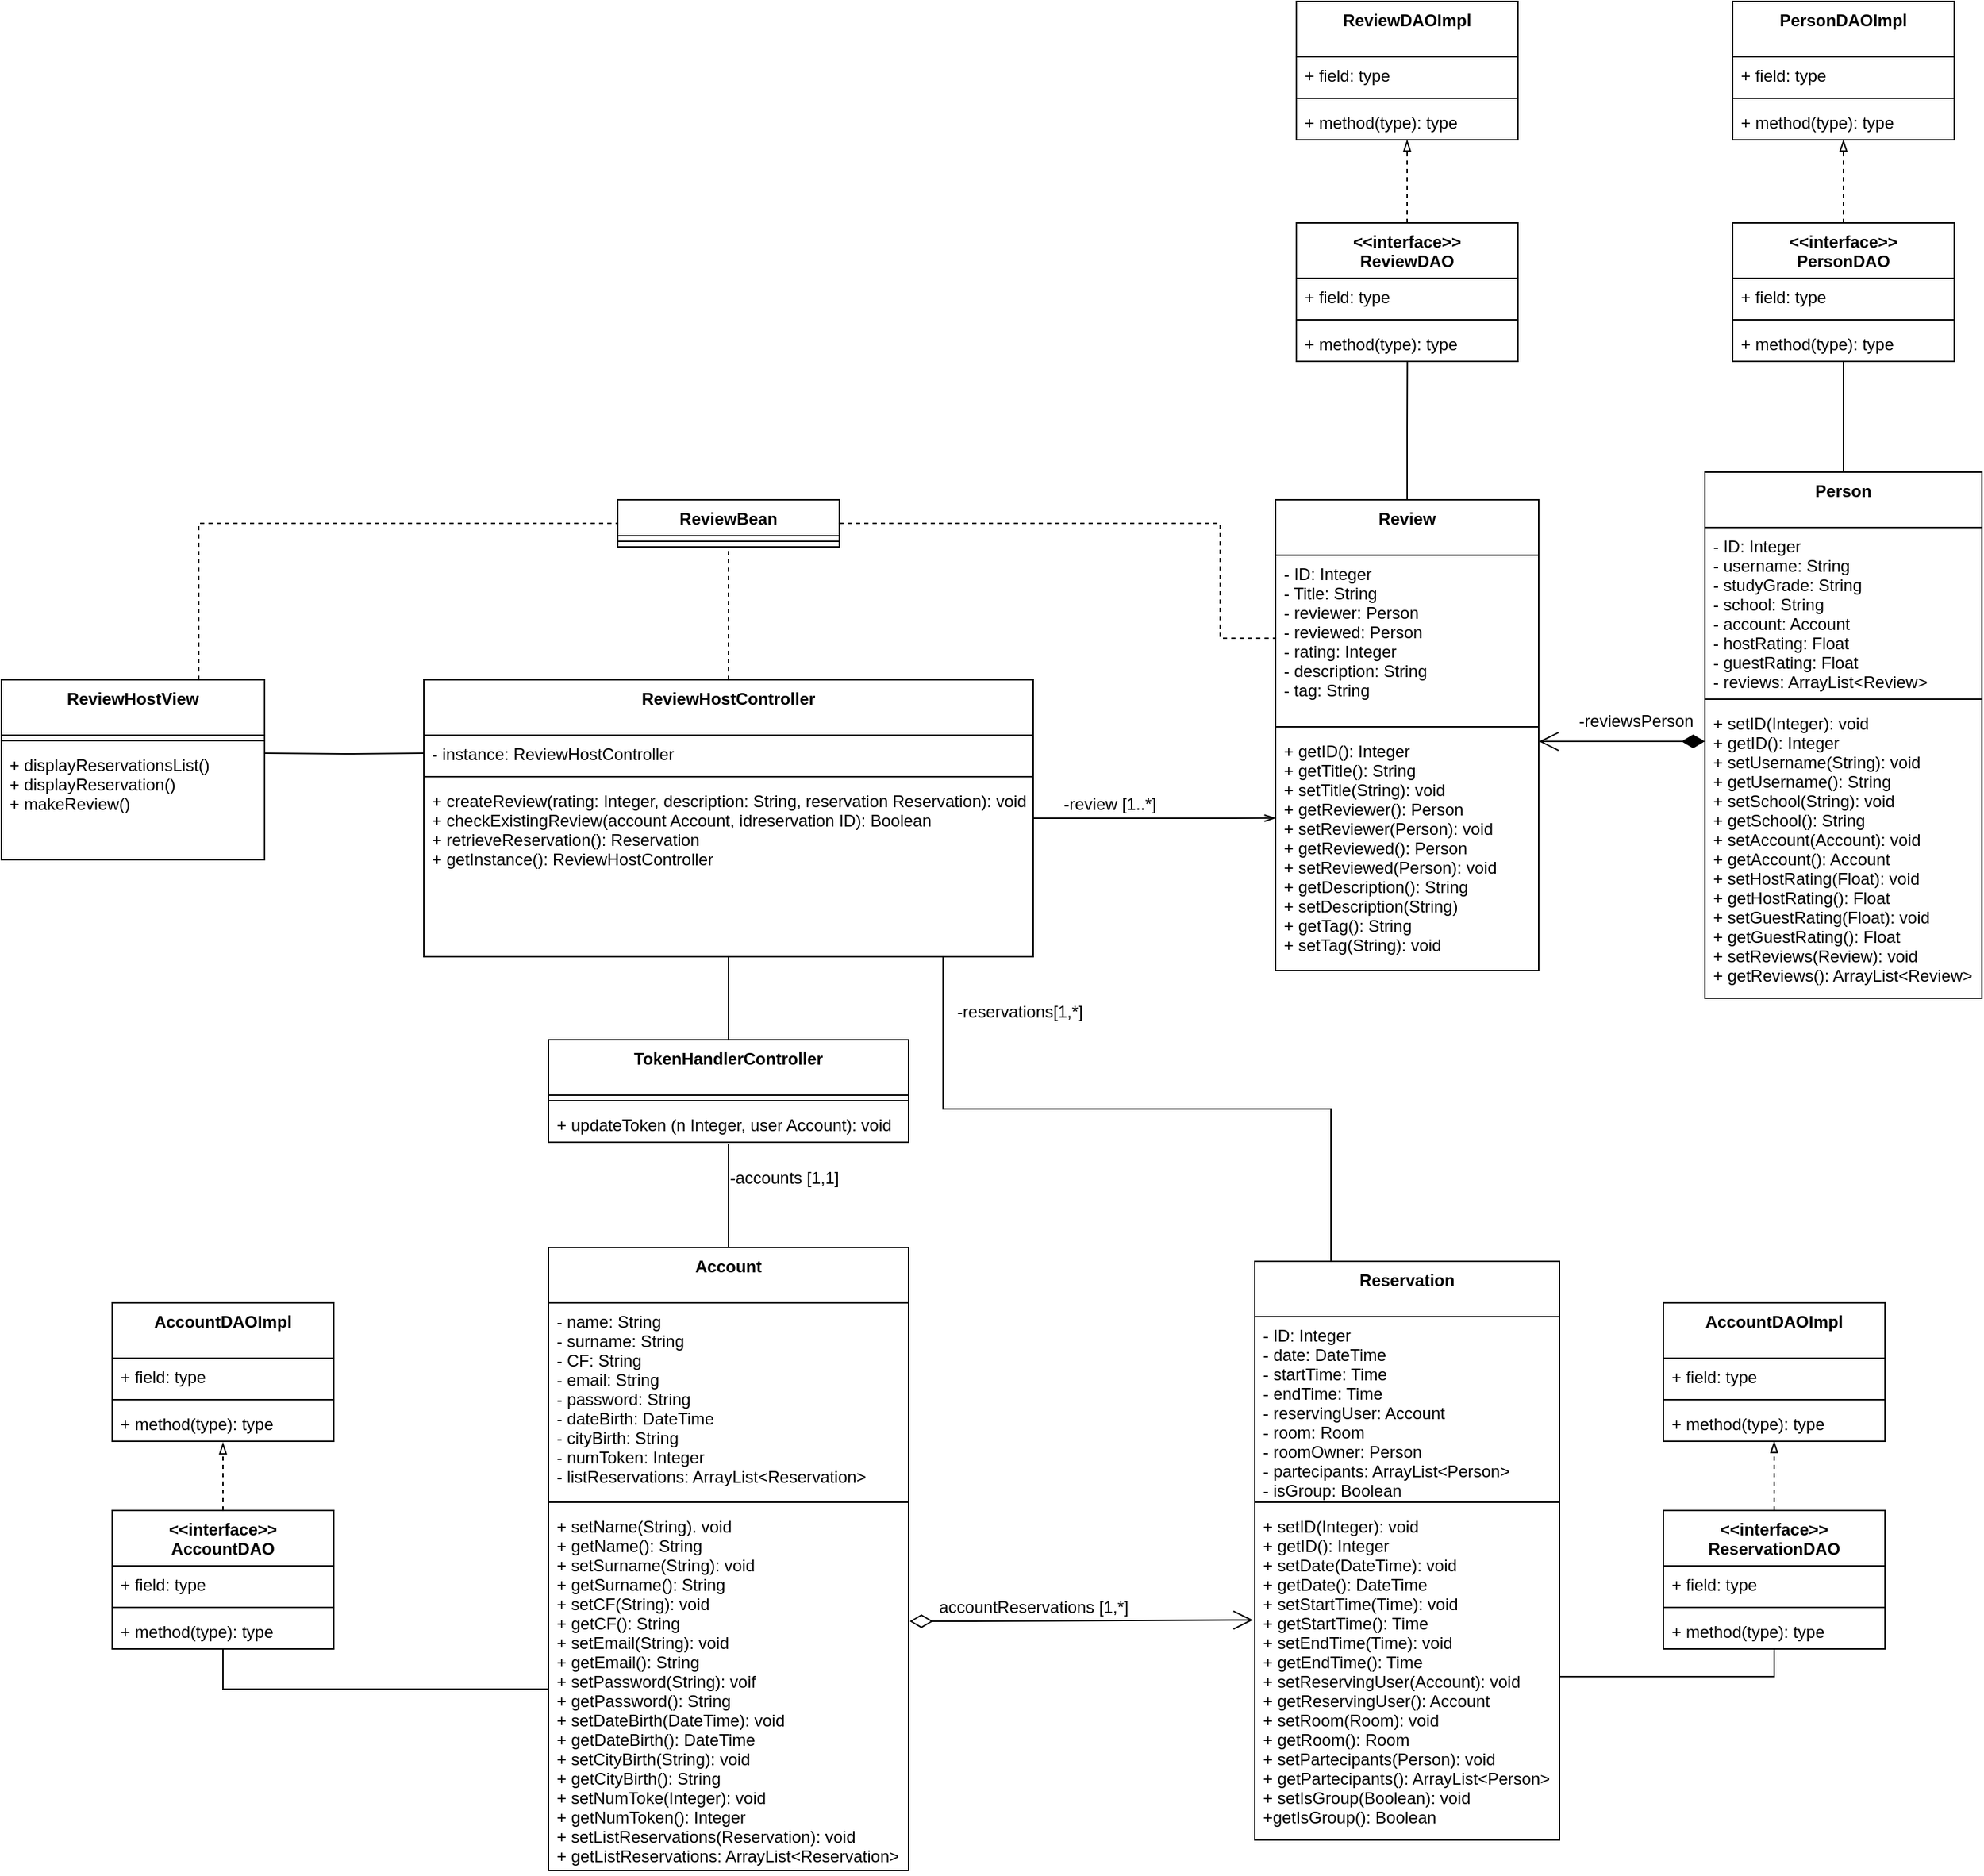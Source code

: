 <mxfile version="14.1.1" type="github">
  <diagram id="w0jWqpOduRP_DTYvotxJ" name="Page-1">
    <mxGraphModel dx="2031" dy="1916" grid="1" gridSize="10" guides="1" tooltips="1" connect="1" arrows="1" fold="1" page="1" pageScale="1" pageWidth="1169" pageHeight="827" math="0" shadow="0">
      <root>
        <mxCell id="0" />
        <mxCell id="1" parent="0" />
        <mxCell id="_ANVthijb6fyCb5TBOQM-40" style="edgeStyle=orthogonalEdgeStyle;rounded=0;orthogonalLoop=1;jettySize=auto;html=1;entryX=0;entryY=0.36;entryDx=0;entryDy=0;entryPerimeter=0;endArrow=openThin;endFill=0;" parent="1" source="_ANVthijb6fyCb5TBOQM-1" target="_ANVthijb6fyCb5TBOQM-20" edge="1">
          <mxGeometry relative="1" as="geometry" />
        </mxCell>
        <mxCell id="s_rBKiH7ntkBGgYZegSy-25" style="edgeStyle=orthogonalEdgeStyle;rounded=0;orthogonalLoop=1;jettySize=auto;html=1;entryX=0.5;entryY=1;entryDx=0;entryDy=0;endArrow=none;endFill=0;dashed=1;" parent="1" source="_ANVthijb6fyCb5TBOQM-1" target="_ANVthijb6fyCb5TBOQM-21" edge="1">
          <mxGeometry relative="1" as="geometry" />
        </mxCell>
        <mxCell id="_ANVthijb6fyCb5TBOQM-1" value="ReviewHostController" style="swimlane;fontStyle=1;align=center;verticalAlign=top;childLayout=stackLayout;horizontal=1;startSize=40;horizontalStack=0;resizeParent=1;resizeParentMax=0;resizeLast=0;collapsible=1;marginBottom=0;" parent="1" vertex="1">
          <mxGeometry x="755" y="-190" width="440" height="200" as="geometry">
            <mxRectangle x="490" y="250" width="160" height="40" as="alternateBounds" />
          </mxGeometry>
        </mxCell>
        <mxCell id="_ANVthijb6fyCb5TBOQM-2" value="- instance: ReviewHostController" style="text;strokeColor=none;fillColor=none;align=left;verticalAlign=top;spacingLeft=4;spacingRight=4;overflow=hidden;rotatable=0;points=[[0,0.5],[1,0.5]];portConstraint=eastwest;" parent="_ANVthijb6fyCb5TBOQM-1" vertex="1">
          <mxGeometry y="40" width="440" height="26" as="geometry" />
        </mxCell>
        <mxCell id="_ANVthijb6fyCb5TBOQM-3" value="" style="line;strokeWidth=1;fillColor=none;align=left;verticalAlign=middle;spacingTop=-1;spacingLeft=3;spacingRight=3;rotatable=0;labelPosition=right;points=[];portConstraint=eastwest;" parent="_ANVthijb6fyCb5TBOQM-1" vertex="1">
          <mxGeometry y="66" width="440" height="8" as="geometry" />
        </mxCell>
        <mxCell id="_ANVthijb6fyCb5TBOQM-4" value="+ createReview(rating: Integer, description: String, reservation Reservation): void&#xa;+ checkExistingReview(account Account, idreservation ID): Boolean&#xa;+ retrieveReservation(): Reservation&#xa;+ getInstance(): ReviewHostController" style="text;strokeColor=none;fillColor=none;align=left;verticalAlign=top;spacingLeft=4;spacingRight=4;overflow=hidden;rotatable=0;points=[[0,0.5],[1,0.5]];portConstraint=eastwest;" parent="_ANVthijb6fyCb5TBOQM-1" vertex="1">
          <mxGeometry y="74" width="440" height="126" as="geometry" />
        </mxCell>
        <mxCell id="s_rBKiH7ntkBGgYZegSy-26" style="edgeStyle=orthogonalEdgeStyle;rounded=0;orthogonalLoop=1;jettySize=auto;html=1;entryX=0;entryY=0.5;entryDx=0;entryDy=0;dashed=1;endArrow=none;endFill=0;exitX=0.75;exitY=0;exitDx=0;exitDy=0;" parent="1" source="_ANVthijb6fyCb5TBOQM-5" target="_ANVthijb6fyCb5TBOQM-21" edge="1">
          <mxGeometry relative="1" as="geometry" />
        </mxCell>
        <mxCell id="_ANVthijb6fyCb5TBOQM-5" value="ReviewHostView" style="swimlane;fontStyle=1;align=center;verticalAlign=top;childLayout=stackLayout;horizontal=1;startSize=40;horizontalStack=0;resizeParent=1;resizeParentMax=0;resizeLast=0;collapsible=1;marginBottom=0;" parent="1" vertex="1">
          <mxGeometry x="450" y="-190" width="190" height="130" as="geometry">
            <mxRectangle x="490" y="250" width="160" height="40" as="alternateBounds" />
          </mxGeometry>
        </mxCell>
        <mxCell id="_ANVthijb6fyCb5TBOQM-7" value="" style="line;strokeWidth=1;fillColor=none;align=left;verticalAlign=middle;spacingTop=-1;spacingLeft=3;spacingRight=3;rotatable=0;labelPosition=right;points=[];portConstraint=eastwest;" parent="_ANVthijb6fyCb5TBOQM-5" vertex="1">
          <mxGeometry y="40" width="190" height="8" as="geometry" />
        </mxCell>
        <mxCell id="_ANVthijb6fyCb5TBOQM-8" value="+ displayReservationsList()&#xa;+ displayReservation()&#xa;+ makeReview()&#xa;" style="text;strokeColor=none;fillColor=none;align=left;verticalAlign=top;spacingLeft=4;spacingRight=4;overflow=hidden;rotatable=0;points=[[0,0.5],[1,0.5]];portConstraint=eastwest;" parent="_ANVthijb6fyCb5TBOQM-5" vertex="1">
          <mxGeometry y="48" width="190" height="82" as="geometry" />
        </mxCell>
        <mxCell id="s_rBKiH7ntkBGgYZegSy-31" style="edgeStyle=orthogonalEdgeStyle;rounded=0;orthogonalLoop=1;jettySize=auto;html=1;entryX=0.5;entryY=1.004;entryDx=0;entryDy=0;entryPerimeter=0;endArrow=none;endFill=0;" parent="1" source="_ANVthijb6fyCb5TBOQM-9" target="_ANVthijb6fyCb5TBOQM-4" edge="1">
          <mxGeometry relative="1" as="geometry" />
        </mxCell>
        <mxCell id="_ANVthijb6fyCb5TBOQM-9" value="TokenHandlerController" style="swimlane;fontStyle=1;align=center;verticalAlign=top;childLayout=stackLayout;horizontal=1;startSize=40;horizontalStack=0;resizeParent=1;resizeParentMax=0;resizeLast=0;collapsible=1;marginBottom=0;" parent="1" vertex="1">
          <mxGeometry x="845" y="70" width="260" height="74" as="geometry">
            <mxRectangle x="490" y="250" width="160" height="40" as="alternateBounds" />
          </mxGeometry>
        </mxCell>
        <mxCell id="_ANVthijb6fyCb5TBOQM-11" value="" style="line;strokeWidth=1;fillColor=none;align=left;verticalAlign=middle;spacingTop=-1;spacingLeft=3;spacingRight=3;rotatable=0;labelPosition=right;points=[];portConstraint=eastwest;" parent="_ANVthijb6fyCb5TBOQM-9" vertex="1">
          <mxGeometry y="40" width="260" height="8" as="geometry" />
        </mxCell>
        <mxCell id="_ANVthijb6fyCb5TBOQM-12" value="+ updateToken (n Integer, user Account): void&#xa;" style="text;strokeColor=none;fillColor=none;align=left;verticalAlign=top;spacingLeft=4;spacingRight=4;overflow=hidden;rotatable=0;points=[[0,0.5],[1,0.5]];portConstraint=eastwest;" parent="_ANVthijb6fyCb5TBOQM-9" vertex="1">
          <mxGeometry y="48" width="260" height="26" as="geometry" />
        </mxCell>
        <mxCell id="s_rBKiH7ntkBGgYZegSy-29" style="edgeStyle=orthogonalEdgeStyle;rounded=0;orthogonalLoop=1;jettySize=auto;html=1;entryX=0.5;entryY=1.038;entryDx=0;entryDy=0;entryPerimeter=0;endArrow=none;endFill=0;" parent="1" source="_ANVthijb6fyCb5TBOQM-13" target="_ANVthijb6fyCb5TBOQM-12" edge="1">
          <mxGeometry relative="1" as="geometry" />
        </mxCell>
        <mxCell id="_ANVthijb6fyCb5TBOQM-13" value="Account" style="swimlane;fontStyle=1;align=center;verticalAlign=top;childLayout=stackLayout;horizontal=1;startSize=40;horizontalStack=0;resizeParent=1;resizeParentMax=0;resizeLast=0;collapsible=1;marginBottom=0;" parent="1" vertex="1">
          <mxGeometry x="845" y="220" width="260" height="450" as="geometry" />
        </mxCell>
        <mxCell id="_ANVthijb6fyCb5TBOQM-14" value="- name: String&#xa;- surname: String&#xa;- CF: String&#xa;- email: String&#xa;- password: String&#xa;- dateBirth: DateTime&#xa;- cityBirth: String&#xa;- numToken: Integer&#xa;- listReservations: ArrayList&lt;Reservation&gt;" style="text;strokeColor=none;fillColor=none;align=left;verticalAlign=top;spacingLeft=4;spacingRight=4;overflow=hidden;rotatable=0;points=[[0,0.5],[1,0.5]];portConstraint=eastwest;" parent="_ANVthijb6fyCb5TBOQM-13" vertex="1">
          <mxGeometry y="40" width="260" height="140" as="geometry" />
        </mxCell>
        <mxCell id="_ANVthijb6fyCb5TBOQM-15" value="" style="line;strokeWidth=1;fillColor=none;align=left;verticalAlign=middle;spacingTop=-1;spacingLeft=3;spacingRight=3;rotatable=0;labelPosition=right;points=[];portConstraint=eastwest;" parent="_ANVthijb6fyCb5TBOQM-13" vertex="1">
          <mxGeometry y="180" width="260" height="8" as="geometry" />
        </mxCell>
        <mxCell id="_ANVthijb6fyCb5TBOQM-16" value="+ setName(String). void&#xa;+ getName(): String&#xa;+ setSurname(String): void&#xa;+ getSurname(): String&#xa;+ setCF(String): void&#xa;+ getCF(): String&#xa;+ setEmail(String): void&#xa;+ getEmail(): String&#xa;+ setPassword(String): voif&#xa;+ getPassword(): String&#xa;+ setDateBirth(DateTime): void&#xa;+ getDateBirth(): DateTime&#xa;+ setCityBirth(String): void&#xa;+ getCityBirth(): String&#xa;+ setNumToke(Integer): void&#xa;+ getNumToken(): Integer&#xa;+ setListReservations(Reservation): void&#xa;+ getListReservations: ArrayList&lt;Reservation&gt;&#xa;&#xa;" style="text;strokeColor=none;fillColor=none;align=left;verticalAlign=top;spacingLeft=4;spacingRight=4;overflow=hidden;rotatable=0;points=[[0,0.5],[1,0.5]];portConstraint=eastwest;" parent="_ANVthijb6fyCb5TBOQM-13" vertex="1">
          <mxGeometry y="188" width="260" height="262" as="geometry" />
        </mxCell>
        <mxCell id="_ANVthijb6fyCb5TBOQM-36" style="edgeStyle=orthogonalEdgeStyle;rounded=0;orthogonalLoop=1;jettySize=auto;html=1;entryX=0.501;entryY=1;entryDx=0;entryDy=0;entryPerimeter=0;endArrow=none;endFill=0;exitX=0.5;exitY=0;exitDx=0;exitDy=0;" parent="1" source="_ANVthijb6fyCb5TBOQM-17" target="_ANVthijb6fyCb5TBOQM-31" edge="1">
          <mxGeometry relative="1" as="geometry" />
        </mxCell>
        <mxCell id="_ANVthijb6fyCb5TBOQM-17" value="Review" style="swimlane;fontStyle=1;align=center;verticalAlign=top;childLayout=stackLayout;horizontal=1;startSize=40;horizontalStack=0;resizeParent=1;resizeParentMax=0;resizeLast=0;collapsible=1;marginBottom=0;" parent="1" vertex="1">
          <mxGeometry x="1370" y="-320" width="190" height="340" as="geometry" />
        </mxCell>
        <mxCell id="_ANVthijb6fyCb5TBOQM-18" value="- ID: Integer&#xa;- Title: String&#xa;- reviewer: Person&#xa;- reviewed: Person&#xa;- rating: Integer&#xa;- description: String&#xa;- tag: String" style="text;strokeColor=none;fillColor=none;align=left;verticalAlign=top;spacingLeft=4;spacingRight=4;overflow=hidden;rotatable=0;points=[[0,0.5],[1,0.5]];portConstraint=eastwest;" parent="_ANVthijb6fyCb5TBOQM-17" vertex="1">
          <mxGeometry y="40" width="190" height="120" as="geometry" />
        </mxCell>
        <mxCell id="_ANVthijb6fyCb5TBOQM-19" value="" style="line;strokeWidth=1;fillColor=none;align=left;verticalAlign=middle;spacingTop=-1;spacingLeft=3;spacingRight=3;rotatable=0;labelPosition=right;points=[];portConstraint=eastwest;" parent="_ANVthijb6fyCb5TBOQM-17" vertex="1">
          <mxGeometry y="160" width="190" height="8" as="geometry" />
        </mxCell>
        <mxCell id="_ANVthijb6fyCb5TBOQM-20" value="+ getID(): Integer&#xa;+ getTitle(): String&#xa;+ setTitle(String): void&#xa;+ getReviewer(): Person&#xa;+ setReviewer(Person): void&#xa;+ getReviewed(): Person&#xa;+ setReviewed(Person): void&#xa;+ getDescription(): String&#xa;+ setDescription(String)&#xa;+ getTag(): String&#xa;+ setTag(String): void" style="text;strokeColor=none;fillColor=none;align=left;verticalAlign=top;spacingLeft=4;spacingRight=4;overflow=hidden;rotatable=0;points=[[0,0.5],[1,0.5]];portConstraint=eastwest;" parent="_ANVthijb6fyCb5TBOQM-17" vertex="1">
          <mxGeometry y="168" width="190" height="172" as="geometry" />
        </mxCell>
        <mxCell id="s_rBKiH7ntkBGgYZegSy-27" style="edgeStyle=orthogonalEdgeStyle;rounded=0;orthogonalLoop=1;jettySize=auto;html=1;entryX=0;entryY=0.5;entryDx=0;entryDy=0;dashed=1;endArrow=none;endFill=0;" parent="1" source="_ANVthijb6fyCb5TBOQM-21" target="_ANVthijb6fyCb5TBOQM-18" edge="1">
          <mxGeometry relative="1" as="geometry">
            <Array as="points">
              <mxPoint x="1330" y="-303" />
              <mxPoint x="1330" y="-220" />
            </Array>
          </mxGeometry>
        </mxCell>
        <mxCell id="_ANVthijb6fyCb5TBOQM-21" value="ReviewBean" style="swimlane;fontStyle=1;align=center;verticalAlign=top;childLayout=stackLayout;horizontal=1;startSize=26;horizontalStack=0;resizeParent=1;resizeParentMax=0;resizeLast=0;collapsible=1;marginBottom=0;" parent="1" vertex="1">
          <mxGeometry x="895" y="-320" width="160" height="34" as="geometry" />
        </mxCell>
        <mxCell id="_ANVthijb6fyCb5TBOQM-22" value="" style="line;strokeWidth=1;fillColor=none;align=left;verticalAlign=middle;spacingTop=-1;spacingLeft=3;spacingRight=3;rotatable=0;labelPosition=right;points=[];portConstraint=eastwest;" parent="_ANVthijb6fyCb5TBOQM-21" vertex="1">
          <mxGeometry y="26" width="160" height="8" as="geometry" />
        </mxCell>
        <mxCell id="_ANVthijb6fyCb5TBOQM-28" value="&lt;&lt;interface&gt;&gt;&#xa;ReviewDAO" style="swimlane;fontStyle=1;align=center;verticalAlign=top;childLayout=stackLayout;horizontal=1;startSize=40;horizontalStack=0;resizeParent=1;resizeParentMax=0;resizeLast=0;collapsible=1;marginBottom=0;" parent="1" vertex="1">
          <mxGeometry x="1385" y="-520" width="160" height="100" as="geometry">
            <mxRectangle x="490" y="250" width="160" height="40" as="alternateBounds" />
          </mxGeometry>
        </mxCell>
        <mxCell id="_ANVthijb6fyCb5TBOQM-29" value="+ field: type" style="text;strokeColor=none;fillColor=none;align=left;verticalAlign=top;spacingLeft=4;spacingRight=4;overflow=hidden;rotatable=0;points=[[0,0.5],[1,0.5]];portConstraint=eastwest;" parent="_ANVthijb6fyCb5TBOQM-28" vertex="1">
          <mxGeometry y="40" width="160" height="26" as="geometry" />
        </mxCell>
        <mxCell id="_ANVthijb6fyCb5TBOQM-30" value="" style="line;strokeWidth=1;fillColor=none;align=left;verticalAlign=middle;spacingTop=-1;spacingLeft=3;spacingRight=3;rotatable=0;labelPosition=right;points=[];portConstraint=eastwest;" parent="_ANVthijb6fyCb5TBOQM-28" vertex="1">
          <mxGeometry y="66" width="160" height="8" as="geometry" />
        </mxCell>
        <mxCell id="_ANVthijb6fyCb5TBOQM-31" value="+ method(type): type" style="text;strokeColor=none;fillColor=none;align=left;verticalAlign=top;spacingLeft=4;spacingRight=4;overflow=hidden;rotatable=0;points=[[0,0.5],[1,0.5]];portConstraint=eastwest;" parent="_ANVthijb6fyCb5TBOQM-28" vertex="1">
          <mxGeometry y="74" width="160" height="26" as="geometry" />
        </mxCell>
        <mxCell id="_ANVthijb6fyCb5TBOQM-39" style="edgeStyle=orthogonalEdgeStyle;rounded=0;orthogonalLoop=1;jettySize=auto;html=1;endArrow=blockThin;endFill=0;dashed=1;exitX=0.5;exitY=0;exitDx=0;exitDy=0;" parent="1" source="_ANVthijb6fyCb5TBOQM-28" target="_ANVthijb6fyCb5TBOQM-32" edge="1">
          <mxGeometry relative="1" as="geometry" />
        </mxCell>
        <mxCell id="_ANVthijb6fyCb5TBOQM-32" value="ReviewDAOImpl" style="swimlane;fontStyle=1;align=center;verticalAlign=top;childLayout=stackLayout;horizontal=1;startSize=40;horizontalStack=0;resizeParent=1;resizeParentMax=0;resizeLast=0;collapsible=1;marginBottom=0;" parent="1" vertex="1">
          <mxGeometry x="1385" y="-680" width="160" height="100" as="geometry">
            <mxRectangle x="490" y="250" width="160" height="40" as="alternateBounds" />
          </mxGeometry>
        </mxCell>
        <mxCell id="_ANVthijb6fyCb5TBOQM-33" value="+ field: type" style="text;strokeColor=none;fillColor=none;align=left;verticalAlign=top;spacingLeft=4;spacingRight=4;overflow=hidden;rotatable=0;points=[[0,0.5],[1,0.5]];portConstraint=eastwest;" parent="_ANVthijb6fyCb5TBOQM-32" vertex="1">
          <mxGeometry y="40" width="160" height="26" as="geometry" />
        </mxCell>
        <mxCell id="_ANVthijb6fyCb5TBOQM-34" value="" style="line;strokeWidth=1;fillColor=none;align=left;verticalAlign=middle;spacingTop=-1;spacingLeft=3;spacingRight=3;rotatable=0;labelPosition=right;points=[];portConstraint=eastwest;" parent="_ANVthijb6fyCb5TBOQM-32" vertex="1">
          <mxGeometry y="66" width="160" height="8" as="geometry" />
        </mxCell>
        <mxCell id="_ANVthijb6fyCb5TBOQM-35" value="+ method(type): type" style="text;strokeColor=none;fillColor=none;align=left;verticalAlign=top;spacingLeft=4;spacingRight=4;overflow=hidden;rotatable=0;points=[[0,0.5],[1,0.5]];portConstraint=eastwest;" parent="_ANVthijb6fyCb5TBOQM-32" vertex="1">
          <mxGeometry y="74" width="160" height="26" as="geometry" />
        </mxCell>
        <mxCell id="_ANVthijb6fyCb5TBOQM-41" value="-review [1..*]" style="text;html=1;align=center;verticalAlign=middle;resizable=0;points=[];autosize=1;" parent="1" vertex="1">
          <mxGeometry x="1210" y="-110" width="80" height="20" as="geometry" />
        </mxCell>
        <mxCell id="_ANVthijb6fyCb5TBOQM-46" style="edgeStyle=orthogonalEdgeStyle;rounded=0;orthogonalLoop=1;jettySize=auto;html=1;entryX=0;entryY=0.5;entryDx=0;entryDy=0;endArrow=none;endFill=0;" parent="1" target="_ANVthijb6fyCb5TBOQM-2" edge="1">
          <mxGeometry relative="1" as="geometry">
            <mxPoint x="640" y="-137" as="sourcePoint" />
          </mxGeometry>
        </mxCell>
        <mxCell id="_ANVthijb6fyCb5TBOQM-47" value="Person" style="swimlane;fontStyle=1;align=center;verticalAlign=top;childLayout=stackLayout;horizontal=1;startSize=40;horizontalStack=0;resizeParent=1;resizeParentMax=0;resizeLast=0;collapsible=1;marginBottom=0;" parent="1" vertex="1">
          <mxGeometry x="1680" y="-340" width="200" height="380" as="geometry" />
        </mxCell>
        <mxCell id="_ANVthijb6fyCb5TBOQM-48" value="- ID: Integer&#xa;- username: String&#xa;- studyGrade: String&#xa;- school: String&#xa;- account: Account&#xa;- hostRating: Float&#xa;- guestRating: Float&#xa;- reviews: ArrayList&lt;Review&gt;" style="text;strokeColor=none;fillColor=none;align=left;verticalAlign=top;spacingLeft=4;spacingRight=4;overflow=hidden;rotatable=0;points=[[0,0.5],[1,0.5]];portConstraint=eastwest;" parent="_ANVthijb6fyCb5TBOQM-47" vertex="1">
          <mxGeometry y="40" width="200" height="120" as="geometry" />
        </mxCell>
        <mxCell id="_ANVthijb6fyCb5TBOQM-49" value="" style="line;strokeWidth=1;fillColor=none;align=left;verticalAlign=middle;spacingTop=-1;spacingLeft=3;spacingRight=3;rotatable=0;labelPosition=right;points=[];portConstraint=eastwest;" parent="_ANVthijb6fyCb5TBOQM-47" vertex="1">
          <mxGeometry y="160" width="200" height="8" as="geometry" />
        </mxCell>
        <mxCell id="_ANVthijb6fyCb5TBOQM-50" value="+ setID(Integer): void&#xa;+ getID(): Integer&#xa;+ setUsername(String): void&#xa;+ getUsername(): String&#xa;+ setSchool(String): void&#xa;+ getSchool(): String&#xa;+ setAccount(Account): void&#xa;+ getAccount(): Account&#xa;+ setHostRating(Float): void&#xa;+ getHostRating(): Float&#xa;+ setGuestRating(Float): void&#xa;+ getGuestRating(): Float&#xa;+ setReviews(Review): void&#xa;+ getReviews(): ArrayList&lt;Review&gt;" style="text;strokeColor=none;fillColor=none;align=left;verticalAlign=top;spacingLeft=4;spacingRight=4;overflow=hidden;rotatable=0;points=[[0,0.5],[1,0.5]];portConstraint=eastwest;" parent="_ANVthijb6fyCb5TBOQM-47" vertex="1">
          <mxGeometry y="168" width="200" height="212" as="geometry" />
        </mxCell>
        <mxCell id="_ANVthijb6fyCb5TBOQM-56" style="edgeStyle=orthogonalEdgeStyle;rounded=0;orthogonalLoop=1;jettySize=auto;html=1;entryX=0.5;entryY=0;entryDx=0;entryDy=0;endArrow=none;endFill=0;exitX=0.5;exitY=1.02;exitDx=0;exitDy=0;exitPerimeter=0;" parent="1" source="_ANVthijb6fyCb5TBOQM-55" target="_ANVthijb6fyCb5TBOQM-47" edge="1">
          <mxGeometry relative="1" as="geometry" />
        </mxCell>
        <mxCell id="_ANVthijb6fyCb5TBOQM-52" value="&lt;&lt;interface&gt;&gt;&#xa;PersonDAO" style="swimlane;fontStyle=1;align=center;verticalAlign=top;childLayout=stackLayout;horizontal=1;startSize=40;horizontalStack=0;resizeParent=1;resizeParentMax=0;resizeLast=0;collapsible=1;marginBottom=0;" parent="1" vertex="1">
          <mxGeometry x="1700" y="-520" width="160" height="100" as="geometry">
            <mxRectangle x="490" y="250" width="160" height="40" as="alternateBounds" />
          </mxGeometry>
        </mxCell>
        <mxCell id="_ANVthijb6fyCb5TBOQM-53" value="+ field: type" style="text;strokeColor=none;fillColor=none;align=left;verticalAlign=top;spacingLeft=4;spacingRight=4;overflow=hidden;rotatable=0;points=[[0,0.5],[1,0.5]];portConstraint=eastwest;" parent="_ANVthijb6fyCb5TBOQM-52" vertex="1">
          <mxGeometry y="40" width="160" height="26" as="geometry" />
        </mxCell>
        <mxCell id="_ANVthijb6fyCb5TBOQM-54" value="" style="line;strokeWidth=1;fillColor=none;align=left;verticalAlign=middle;spacingTop=-1;spacingLeft=3;spacingRight=3;rotatable=0;labelPosition=right;points=[];portConstraint=eastwest;" parent="_ANVthijb6fyCb5TBOQM-52" vertex="1">
          <mxGeometry y="66" width="160" height="8" as="geometry" />
        </mxCell>
        <mxCell id="_ANVthijb6fyCb5TBOQM-55" value="+ method(type): type" style="text;strokeColor=none;fillColor=none;align=left;verticalAlign=top;spacingLeft=4;spacingRight=4;overflow=hidden;rotatable=0;points=[[0,0.5],[1,0.5]];portConstraint=eastwest;" parent="_ANVthijb6fyCb5TBOQM-52" vertex="1">
          <mxGeometry y="74" width="160" height="26" as="geometry" />
        </mxCell>
        <mxCell id="_ANVthijb6fyCb5TBOQM-57" value="PersonDAOImpl" style="swimlane;fontStyle=1;align=center;verticalAlign=top;childLayout=stackLayout;horizontal=1;startSize=40;horizontalStack=0;resizeParent=1;resizeParentMax=0;resizeLast=0;collapsible=1;marginBottom=0;" parent="1" vertex="1">
          <mxGeometry x="1700" y="-680" width="160" height="100" as="geometry">
            <mxRectangle x="490" y="250" width="160" height="40" as="alternateBounds" />
          </mxGeometry>
        </mxCell>
        <mxCell id="_ANVthijb6fyCb5TBOQM-58" value="+ field: type" style="text;strokeColor=none;fillColor=none;align=left;verticalAlign=top;spacingLeft=4;spacingRight=4;overflow=hidden;rotatable=0;points=[[0,0.5],[1,0.5]];portConstraint=eastwest;" parent="_ANVthijb6fyCb5TBOQM-57" vertex="1">
          <mxGeometry y="40" width="160" height="26" as="geometry" />
        </mxCell>
        <mxCell id="_ANVthijb6fyCb5TBOQM-59" value="" style="line;strokeWidth=1;fillColor=none;align=left;verticalAlign=middle;spacingTop=-1;spacingLeft=3;spacingRight=3;rotatable=0;labelPosition=right;points=[];portConstraint=eastwest;" parent="_ANVthijb6fyCb5TBOQM-57" vertex="1">
          <mxGeometry y="66" width="160" height="8" as="geometry" />
        </mxCell>
        <mxCell id="_ANVthijb6fyCb5TBOQM-60" value="+ method(type): type" style="text;strokeColor=none;fillColor=none;align=left;verticalAlign=top;spacingLeft=4;spacingRight=4;overflow=hidden;rotatable=0;points=[[0,0.5],[1,0.5]];portConstraint=eastwest;" parent="_ANVthijb6fyCb5TBOQM-57" vertex="1">
          <mxGeometry y="74" width="160" height="26" as="geometry" />
        </mxCell>
        <mxCell id="_ANVthijb6fyCb5TBOQM-62" style="edgeStyle=orthogonalEdgeStyle;rounded=0;orthogonalLoop=1;jettySize=auto;html=1;endArrow=blockThin;endFill=0;dashed=1;exitX=0.5;exitY=0;exitDx=0;exitDy=0;entryX=0.5;entryY=0.998;entryDx=0;entryDy=0;entryPerimeter=0;" parent="1" source="_ANVthijb6fyCb5TBOQM-52" target="_ANVthijb6fyCb5TBOQM-60" edge="1">
          <mxGeometry relative="1" as="geometry">
            <mxPoint x="1370" y="-840" as="sourcePoint" />
            <mxPoint x="1370" y="-960" as="targetPoint" />
          </mxGeometry>
        </mxCell>
        <mxCell id="_ANVthijb6fyCb5TBOQM-64" value="-reviewsPerson" style="text;html=1;align=center;verticalAlign=middle;resizable=0;points=[];autosize=1;" parent="1" vertex="1">
          <mxGeometry x="1580" y="-170" width="100" height="20" as="geometry" />
        </mxCell>
        <mxCell id="s_rBKiH7ntkBGgYZegSy-1" value="&lt;&lt;interface&gt;&gt;&#xa;AccountDAO" style="swimlane;fontStyle=1;align=center;verticalAlign=top;childLayout=stackLayout;horizontal=1;startSize=40;horizontalStack=0;resizeParent=1;resizeParentMax=0;resizeLast=0;collapsible=1;marginBottom=0;" parent="1" vertex="1">
          <mxGeometry x="530" y="410" width="160" height="100" as="geometry">
            <mxRectangle x="490" y="250" width="160" height="40" as="alternateBounds" />
          </mxGeometry>
        </mxCell>
        <mxCell id="s_rBKiH7ntkBGgYZegSy-2" value="+ field: type" style="text;strokeColor=none;fillColor=none;align=left;verticalAlign=top;spacingLeft=4;spacingRight=4;overflow=hidden;rotatable=0;points=[[0,0.5],[1,0.5]];portConstraint=eastwest;" parent="s_rBKiH7ntkBGgYZegSy-1" vertex="1">
          <mxGeometry y="40" width="160" height="26" as="geometry" />
        </mxCell>
        <mxCell id="s_rBKiH7ntkBGgYZegSy-3" value="" style="line;strokeWidth=1;fillColor=none;align=left;verticalAlign=middle;spacingTop=-1;spacingLeft=3;spacingRight=3;rotatable=0;labelPosition=right;points=[];portConstraint=eastwest;" parent="s_rBKiH7ntkBGgYZegSy-1" vertex="1">
          <mxGeometry y="66" width="160" height="8" as="geometry" />
        </mxCell>
        <mxCell id="s_rBKiH7ntkBGgYZegSy-4" value="+ method(type): type" style="text;strokeColor=none;fillColor=none;align=left;verticalAlign=top;spacingLeft=4;spacingRight=4;overflow=hidden;rotatable=0;points=[[0,0.5],[1,0.5]];portConstraint=eastwest;" parent="s_rBKiH7ntkBGgYZegSy-1" vertex="1">
          <mxGeometry y="74" width="160" height="26" as="geometry" />
        </mxCell>
        <mxCell id="s_rBKiH7ntkBGgYZegSy-5" value="AccountDAOImpl" style="swimlane;fontStyle=1;align=center;verticalAlign=top;childLayout=stackLayout;horizontal=1;startSize=40;horizontalStack=0;resizeParent=1;resizeParentMax=0;resizeLast=0;collapsible=1;marginBottom=0;" parent="1" vertex="1">
          <mxGeometry x="530" y="260" width="160" height="100" as="geometry">
            <mxRectangle x="490" y="250" width="160" height="40" as="alternateBounds" />
          </mxGeometry>
        </mxCell>
        <mxCell id="s_rBKiH7ntkBGgYZegSy-6" value="+ field: type" style="text;strokeColor=none;fillColor=none;align=left;verticalAlign=top;spacingLeft=4;spacingRight=4;overflow=hidden;rotatable=0;points=[[0,0.5],[1,0.5]];portConstraint=eastwest;" parent="s_rBKiH7ntkBGgYZegSy-5" vertex="1">
          <mxGeometry y="40" width="160" height="26" as="geometry" />
        </mxCell>
        <mxCell id="s_rBKiH7ntkBGgYZegSy-7" value="" style="line;strokeWidth=1;fillColor=none;align=left;verticalAlign=middle;spacingTop=-1;spacingLeft=3;spacingRight=3;rotatable=0;labelPosition=right;points=[];portConstraint=eastwest;" parent="s_rBKiH7ntkBGgYZegSy-5" vertex="1">
          <mxGeometry y="66" width="160" height="8" as="geometry" />
        </mxCell>
        <mxCell id="s_rBKiH7ntkBGgYZegSy-8" value="+ method(type): type" style="text;strokeColor=none;fillColor=none;align=left;verticalAlign=top;spacingLeft=4;spacingRight=4;overflow=hidden;rotatable=0;points=[[0,0.5],[1,0.5]];portConstraint=eastwest;" parent="s_rBKiH7ntkBGgYZegSy-5" vertex="1">
          <mxGeometry y="74" width="160" height="26" as="geometry" />
        </mxCell>
        <mxCell id="s_rBKiH7ntkBGgYZegSy-9" style="edgeStyle=orthogonalEdgeStyle;rounded=0;orthogonalLoop=1;jettySize=auto;html=1;endArrow=blockThin;endFill=0;dashed=1;exitX=0.5;exitY=0;exitDx=0;exitDy=0;entryX=0.5;entryY=1.038;entryDx=0;entryDy=0;entryPerimeter=0;" parent="1" source="s_rBKiH7ntkBGgYZegSy-1" target="s_rBKiH7ntkBGgYZegSy-8" edge="1">
          <mxGeometry relative="1" as="geometry">
            <mxPoint x="1020" y="447.05" as="sourcePoint" />
            <mxPoint x="1020" y="336.998" as="targetPoint" />
          </mxGeometry>
        </mxCell>
        <mxCell id="s_rBKiH7ntkBGgYZegSy-10" style="edgeStyle=orthogonalEdgeStyle;rounded=0;orthogonalLoop=1;jettySize=auto;html=1;entryX=0.5;entryY=1;entryDx=0;entryDy=0;entryPerimeter=0;endArrow=none;endFill=0;" parent="1" source="_ANVthijb6fyCb5TBOQM-16" target="s_rBKiH7ntkBGgYZegSy-4" edge="1">
          <mxGeometry relative="1" as="geometry">
            <mxPoint x="1170" y="586" as="targetPoint" />
          </mxGeometry>
        </mxCell>
        <mxCell id="s_rBKiH7ntkBGgYZegSy-13" value="-accounts [1,1]" style="text;html=1;align=center;verticalAlign=middle;resizable=0;points=[];autosize=1;" parent="1" vertex="1">
          <mxGeometry x="970" y="160" width="90" height="20" as="geometry" />
        </mxCell>
        <mxCell id="s_rBKiH7ntkBGgYZegSy-14" value="" style="endArrow=open;html=1;endSize=12;startArrow=diamondThin;startSize=14;startFill=1;edgeStyle=orthogonalEdgeStyle;align=left;verticalAlign=bottom;entryX=1.001;entryY=0.038;entryDx=0;entryDy=0;entryPerimeter=0;exitX=0;exitY=0.125;exitDx=0;exitDy=0;exitPerimeter=0;" parent="1" source="_ANVthijb6fyCb5TBOQM-50" target="_ANVthijb6fyCb5TBOQM-20" edge="1">
          <mxGeometry x="-1" y="3" relative="1" as="geometry">
            <mxPoint x="1140" y="-465" as="sourcePoint" />
            <mxPoint x="1080" y="-360" as="targetPoint" />
          </mxGeometry>
        </mxCell>
        <mxCell id="s_rBKiH7ntkBGgYZegSy-15" value="Reservation" style="swimlane;fontStyle=1;align=center;verticalAlign=top;childLayout=stackLayout;horizontal=1;startSize=40;horizontalStack=0;resizeParent=1;resizeParentMax=0;resizeLast=0;collapsible=1;marginBottom=0;" parent="1" vertex="1">
          <mxGeometry x="1355" y="230" width="220" height="418" as="geometry" />
        </mxCell>
        <mxCell id="s_rBKiH7ntkBGgYZegSy-16" value="- ID: Integer&#xa;- date: DateTime&#xa;- startTime: Time&#xa;- endTime: Time&#xa;- reservingUser: Account&#xa;- room: Room&#xa;- roomOwner: Person&#xa;- partecipants: ArrayList&lt;Person&gt;&#xa;- isGroup: Boolean" style="text;strokeColor=none;fillColor=none;align=left;verticalAlign=top;spacingLeft=4;spacingRight=4;overflow=hidden;rotatable=0;points=[[0,0.5],[1,0.5]];portConstraint=eastwest;" parent="s_rBKiH7ntkBGgYZegSy-15" vertex="1">
          <mxGeometry y="40" width="220" height="130" as="geometry" />
        </mxCell>
        <mxCell id="s_rBKiH7ntkBGgYZegSy-17" value="" style="line;strokeWidth=1;fillColor=none;align=left;verticalAlign=middle;spacingTop=-1;spacingLeft=3;spacingRight=3;rotatable=0;labelPosition=right;points=[];portConstraint=eastwest;" parent="s_rBKiH7ntkBGgYZegSy-15" vertex="1">
          <mxGeometry y="170" width="220" height="8" as="geometry" />
        </mxCell>
        <mxCell id="s_rBKiH7ntkBGgYZegSy-18" value="+ setID(Integer): void &#xa;+ getID(): Integer&#xa;+ setDate(DateTime): void&#xa;+ getDate(): DateTime&#xa;+ setStartTime(Time): void&#xa;+ getStartTime(): Time&#xa;+ setEndTime(Time): void&#xa;+ getEndTime(): Time&#xa;+ setReservingUser(Account): void&#xa;+ getReservingUser(): Account&#xa;+ setRoom(Room): void&#xa;+ getRoom(): Room&#xa;+ setPartecipants(Person): void&#xa;+ getPartecipants(): ArrayList&lt;Person&gt;&#xa;+ setIsGroup(Boolean): void&#xa;+getIsGroup(): Boolean" style="text;strokeColor=none;fillColor=none;align=left;verticalAlign=top;spacingLeft=4;spacingRight=4;overflow=hidden;rotatable=0;points=[[0,0.5],[1,0.5]];portConstraint=eastwest;" parent="s_rBKiH7ntkBGgYZegSy-15" vertex="1">
          <mxGeometry y="178" width="220" height="240" as="geometry" />
        </mxCell>
        <mxCell id="s_rBKiH7ntkBGgYZegSy-20" style="edgeStyle=orthogonalEdgeStyle;rounded=0;orthogonalLoop=1;jettySize=auto;html=1;entryX=0.25;entryY=0;entryDx=0;entryDy=0;endArrow=none;endFill=0;exitX=0.852;exitY=1.004;exitDx=0;exitDy=0;exitPerimeter=0;" parent="1" source="_ANVthijb6fyCb5TBOQM-4" target="s_rBKiH7ntkBGgYZegSy-15" edge="1">
          <mxGeometry relative="1" as="geometry">
            <mxPoint x="1100" y="100" as="sourcePoint" />
            <mxPoint x="740" y="115.09" as="targetPoint" />
          </mxGeometry>
        </mxCell>
        <mxCell id="s_rBKiH7ntkBGgYZegSy-21" value="-reservations[1,*]" style="text;html=1;align=center;verticalAlign=middle;resizable=0;points=[];autosize=1;" parent="1" vertex="1">
          <mxGeometry x="1130" y="40" width="110" height="20" as="geometry" />
        </mxCell>
        <mxCell id="s_rBKiH7ntkBGgYZegSy-34" value="" style="endArrow=open;html=1;endSize=12;startArrow=diamondThin;startSize=14;startFill=0;edgeStyle=orthogonalEdgeStyle;align=left;verticalAlign=bottom;entryX=-0.006;entryY=0.338;entryDx=0;entryDy=0;entryPerimeter=0;exitX=1.003;exitY=0.313;exitDx=0;exitDy=0;exitPerimeter=0;" parent="1" source="_ANVthijb6fyCb5TBOQM-16" target="s_rBKiH7ntkBGgYZegSy-18" edge="1">
          <mxGeometry x="-1" y="3" relative="1" as="geometry">
            <mxPoint x="1140" y="510" as="sourcePoint" />
            <mxPoint x="1290" y="490" as="targetPoint" />
            <Array as="points">
              <mxPoint x="1140" y="490" />
            </Array>
          </mxGeometry>
        </mxCell>
        <mxCell id="s_rBKiH7ntkBGgYZegSy-35" value="accountReservations [1,*]" style="text;html=1;align=center;verticalAlign=middle;resizable=0;points=[];autosize=1;" parent="1" vertex="1">
          <mxGeometry x="1120" y="470" width="150" height="20" as="geometry" />
        </mxCell>
        <mxCell id="s_rBKiH7ntkBGgYZegSy-36" value="&lt;&lt;interface&gt;&gt;&#xa;ReservationDAO" style="swimlane;fontStyle=1;align=center;verticalAlign=top;childLayout=stackLayout;horizontal=1;startSize=40;horizontalStack=0;resizeParent=1;resizeParentMax=0;resizeLast=0;collapsible=1;marginBottom=0;" parent="1" vertex="1">
          <mxGeometry x="1650" y="410" width="160" height="100" as="geometry">
            <mxRectangle x="490" y="250" width="160" height="40" as="alternateBounds" />
          </mxGeometry>
        </mxCell>
        <mxCell id="s_rBKiH7ntkBGgYZegSy-37" value="+ field: type" style="text;strokeColor=none;fillColor=none;align=left;verticalAlign=top;spacingLeft=4;spacingRight=4;overflow=hidden;rotatable=0;points=[[0,0.5],[1,0.5]];portConstraint=eastwest;" parent="s_rBKiH7ntkBGgYZegSy-36" vertex="1">
          <mxGeometry y="40" width="160" height="26" as="geometry" />
        </mxCell>
        <mxCell id="s_rBKiH7ntkBGgYZegSy-38" value="" style="line;strokeWidth=1;fillColor=none;align=left;verticalAlign=middle;spacingTop=-1;spacingLeft=3;spacingRight=3;rotatable=0;labelPosition=right;points=[];portConstraint=eastwest;" parent="s_rBKiH7ntkBGgYZegSy-36" vertex="1">
          <mxGeometry y="66" width="160" height="8" as="geometry" />
        </mxCell>
        <mxCell id="s_rBKiH7ntkBGgYZegSy-39" value="+ method(type): type" style="text;strokeColor=none;fillColor=none;align=left;verticalAlign=top;spacingLeft=4;spacingRight=4;overflow=hidden;rotatable=0;points=[[0,0.5],[1,0.5]];portConstraint=eastwest;" parent="s_rBKiH7ntkBGgYZegSy-36" vertex="1">
          <mxGeometry y="74" width="160" height="26" as="geometry" />
        </mxCell>
        <mxCell id="s_rBKiH7ntkBGgYZegSy-47" style="edgeStyle=orthogonalEdgeStyle;rounded=0;orthogonalLoop=1;jettySize=auto;html=1;endArrow=blockThin;endFill=0;dashed=1;exitX=0.5;exitY=0;exitDx=0;exitDy=0;" parent="1" source="s_rBKiH7ntkBGgYZegSy-36" target="s_rBKiH7ntkBGgYZegSy-40" edge="1">
          <mxGeometry relative="1" as="geometry" />
        </mxCell>
        <mxCell id="s_rBKiH7ntkBGgYZegSy-40" value="AccountDAOImpl" style="swimlane;fontStyle=1;align=center;verticalAlign=top;childLayout=stackLayout;horizontal=1;startSize=40;horizontalStack=0;resizeParent=1;resizeParentMax=0;resizeLast=0;collapsible=1;marginBottom=0;" parent="1" vertex="1">
          <mxGeometry x="1650" y="260" width="160" height="100" as="geometry">
            <mxRectangle x="490" y="250" width="160" height="40" as="alternateBounds" />
          </mxGeometry>
        </mxCell>
        <mxCell id="s_rBKiH7ntkBGgYZegSy-41" value="+ field: type" style="text;strokeColor=none;fillColor=none;align=left;verticalAlign=top;spacingLeft=4;spacingRight=4;overflow=hidden;rotatable=0;points=[[0,0.5],[1,0.5]];portConstraint=eastwest;" parent="s_rBKiH7ntkBGgYZegSy-40" vertex="1">
          <mxGeometry y="40" width="160" height="26" as="geometry" />
        </mxCell>
        <mxCell id="s_rBKiH7ntkBGgYZegSy-42" value="" style="line;strokeWidth=1;fillColor=none;align=left;verticalAlign=middle;spacingTop=-1;spacingLeft=3;spacingRight=3;rotatable=0;labelPosition=right;points=[];portConstraint=eastwest;" parent="s_rBKiH7ntkBGgYZegSy-40" vertex="1">
          <mxGeometry y="66" width="160" height="8" as="geometry" />
        </mxCell>
        <mxCell id="s_rBKiH7ntkBGgYZegSy-43" value="+ method(type): type" style="text;strokeColor=none;fillColor=none;align=left;verticalAlign=top;spacingLeft=4;spacingRight=4;overflow=hidden;rotatable=0;points=[[0,0.5],[1,0.5]];portConstraint=eastwest;" parent="s_rBKiH7ntkBGgYZegSy-40" vertex="1">
          <mxGeometry y="74" width="160" height="26" as="geometry" />
        </mxCell>
        <mxCell id="s_rBKiH7ntkBGgYZegSy-44" style="edgeStyle=orthogonalEdgeStyle;rounded=0;orthogonalLoop=1;jettySize=auto;html=1;entryX=0.5;entryY=1;entryDx=0;entryDy=0;entryPerimeter=0;endArrow=none;endFill=0;exitX=1;exitY=0.5;exitDx=0;exitDy=0;" parent="1" source="s_rBKiH7ntkBGgYZegSy-18" target="s_rBKiH7ntkBGgYZegSy-39" edge="1">
          <mxGeometry relative="1" as="geometry">
            <mxPoint x="1580" y="530" as="sourcePoint" />
            <Array as="points">
              <mxPoint x="1575" y="530" />
              <mxPoint x="1730" y="530" />
            </Array>
          </mxGeometry>
        </mxCell>
      </root>
    </mxGraphModel>
  </diagram>
</mxfile>
